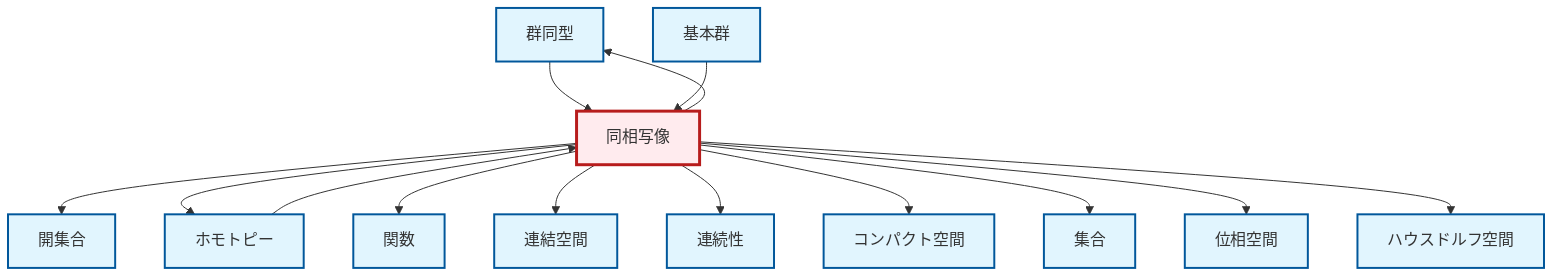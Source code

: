 graph TD
    classDef definition fill:#e1f5fe,stroke:#01579b,stroke-width:2px
    classDef theorem fill:#f3e5f5,stroke:#4a148c,stroke-width:2px
    classDef axiom fill:#fff3e0,stroke:#e65100,stroke-width:2px
    classDef example fill:#e8f5e9,stroke:#1b5e20,stroke-width:2px
    classDef current fill:#ffebee,stroke:#b71c1c,stroke-width:3px
    def-function["関数"]:::definition
    def-hausdorff["ハウスドルフ空間"]:::definition
    def-set["集合"]:::definition
    def-connected["連結空間"]:::definition
    def-isomorphism["群同型"]:::definition
    def-homeomorphism["同相写像"]:::definition
    def-topological-space["位相空間"]:::definition
    def-open-set["開集合"]:::definition
    def-homotopy["ホモトピー"]:::definition
    def-fundamental-group["基本群"]:::definition
    def-continuity["連続性"]:::definition
    def-compact["コンパクト空間"]:::definition
    def-isomorphism --> def-homeomorphism
    def-homeomorphism --> def-open-set
    def-homeomorphism --> def-homotopy
    def-homeomorphism --> def-function
    def-homeomorphism --> def-connected
    def-homeomorphism --> def-continuity
    def-homeomorphism --> def-isomorphism
    def-homeomorphism --> def-compact
    def-homotopy --> def-homeomorphism
    def-homeomorphism --> def-set
    def-homeomorphism --> def-topological-space
    def-fundamental-group --> def-homeomorphism
    def-homeomorphism --> def-hausdorff
    class def-homeomorphism current
